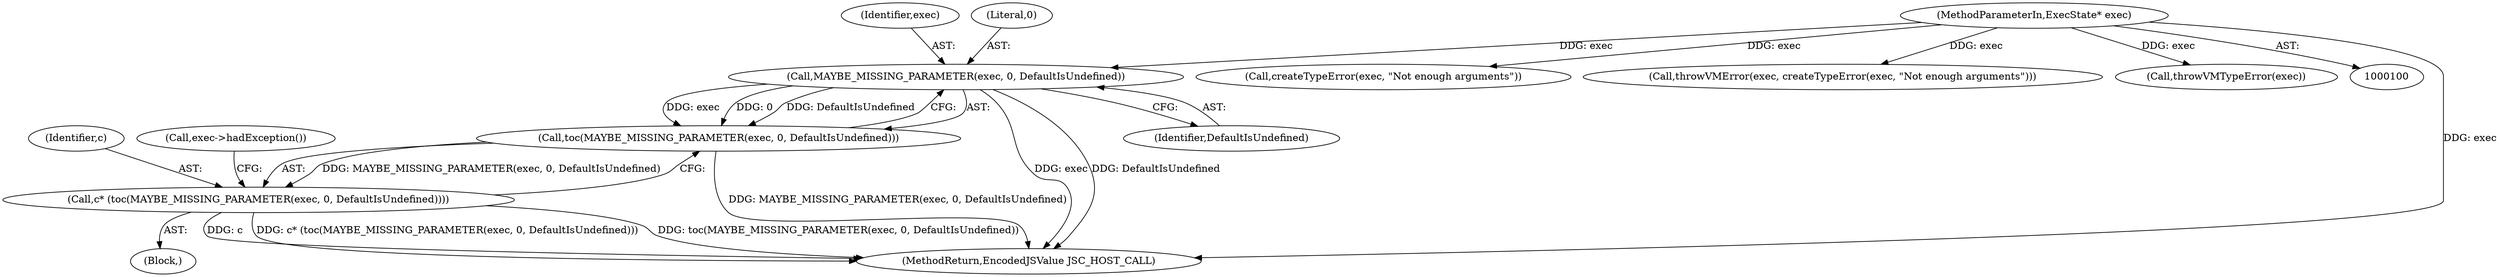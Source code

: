 digraph "0_Chrome_b944f670bb7a8a919daac497a4ea0536c954c201_27@pointer" {
"1000140" [label="(Call,MAYBE_MISSING_PARAMETER(exec, 0, DefaultIsUndefined))"];
"1000101" [label="(MethodParameterIn,ExecState* exec)"];
"1000139" [label="(Call,toc(MAYBE_MISSING_PARAMETER(exec, 0, DefaultIsUndefined)))"];
"1000137" [label="(Call,c* (toc(MAYBE_MISSING_PARAMETER(exec, 0, DefaultIsUndefined))))"];
"1000140" [label="(Call,MAYBE_MISSING_PARAMETER(exec, 0, DefaultIsUndefined))"];
"1000101" [label="(MethodParameterIn,ExecState* exec)"];
"1000102" [label="(Block,)"];
"1000134" [label="(Call,createTypeError(exec, \"Not enough arguments\"))"];
"1000139" [label="(Call,toc(MAYBE_MISSING_PARAMETER(exec, 0, DefaultIsUndefined)))"];
"1000132" [label="(Call,throwVMError(exec, createTypeError(exec, \"Not enough arguments\")))"];
"1000138" [label="(Identifier,c)"];
"1000141" [label="(Identifier,exec)"];
"1000113" [label="(Call,throwVMTypeError(exec))"];
"1000137" [label="(Call,c* (toc(MAYBE_MISSING_PARAMETER(exec, 0, DefaultIsUndefined))))"];
"1000153" [label="(MethodReturn,EncodedJSValue JSC_HOST_CALL)"];
"1000143" [label="(Identifier,DefaultIsUndefined)"];
"1000142" [label="(Literal,0)"];
"1000145" [label="(Call,exec->hadException())"];
"1000140" -> "1000139"  [label="AST: "];
"1000140" -> "1000143"  [label="CFG: "];
"1000141" -> "1000140"  [label="AST: "];
"1000142" -> "1000140"  [label="AST: "];
"1000143" -> "1000140"  [label="AST: "];
"1000139" -> "1000140"  [label="CFG: "];
"1000140" -> "1000153"  [label="DDG: exec"];
"1000140" -> "1000153"  [label="DDG: DefaultIsUndefined"];
"1000140" -> "1000139"  [label="DDG: exec"];
"1000140" -> "1000139"  [label="DDG: 0"];
"1000140" -> "1000139"  [label="DDG: DefaultIsUndefined"];
"1000101" -> "1000140"  [label="DDG: exec"];
"1000101" -> "1000100"  [label="AST: "];
"1000101" -> "1000153"  [label="DDG: exec"];
"1000101" -> "1000113"  [label="DDG: exec"];
"1000101" -> "1000132"  [label="DDG: exec"];
"1000101" -> "1000134"  [label="DDG: exec"];
"1000139" -> "1000137"  [label="AST: "];
"1000137" -> "1000139"  [label="CFG: "];
"1000139" -> "1000153"  [label="DDG: MAYBE_MISSING_PARAMETER(exec, 0, DefaultIsUndefined)"];
"1000139" -> "1000137"  [label="DDG: MAYBE_MISSING_PARAMETER(exec, 0, DefaultIsUndefined)"];
"1000137" -> "1000102"  [label="AST: "];
"1000138" -> "1000137"  [label="AST: "];
"1000145" -> "1000137"  [label="CFG: "];
"1000137" -> "1000153"  [label="DDG: toc(MAYBE_MISSING_PARAMETER(exec, 0, DefaultIsUndefined))"];
"1000137" -> "1000153"  [label="DDG: c"];
"1000137" -> "1000153"  [label="DDG: c* (toc(MAYBE_MISSING_PARAMETER(exec, 0, DefaultIsUndefined)))"];
}

